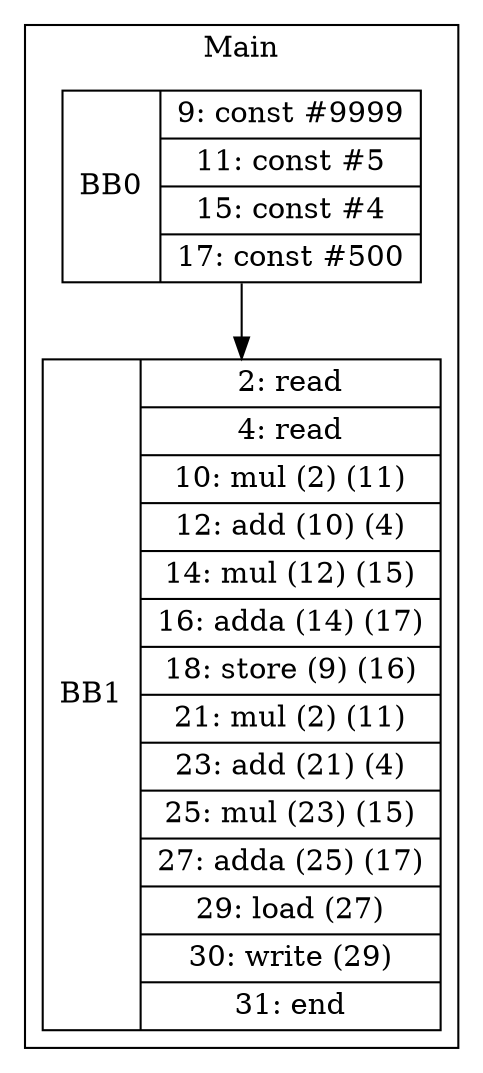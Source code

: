 digraph G {
node [shape=record];
subgraph cluster_main{
label = "Main";
BB0 [shape=record, label="<b>BB0|{9: const #9999|11: const #5|15: const #4|17: const #500}"];
BB1 [shape=record, label="<b>BB1|{2: read|4: read|10: mul (2) (11)|12: add (10) (4)|14: mul (12) (15)|16: adda (14) (17)|18: store (9) (16)|21: mul (2) (11)|23: add (21) (4)|25: mul (23) (15)|27: adda (25) (17)|29: load (27)|30: write (29)|31: end}"];
}
BB0:s -> BB1:n ;
}
